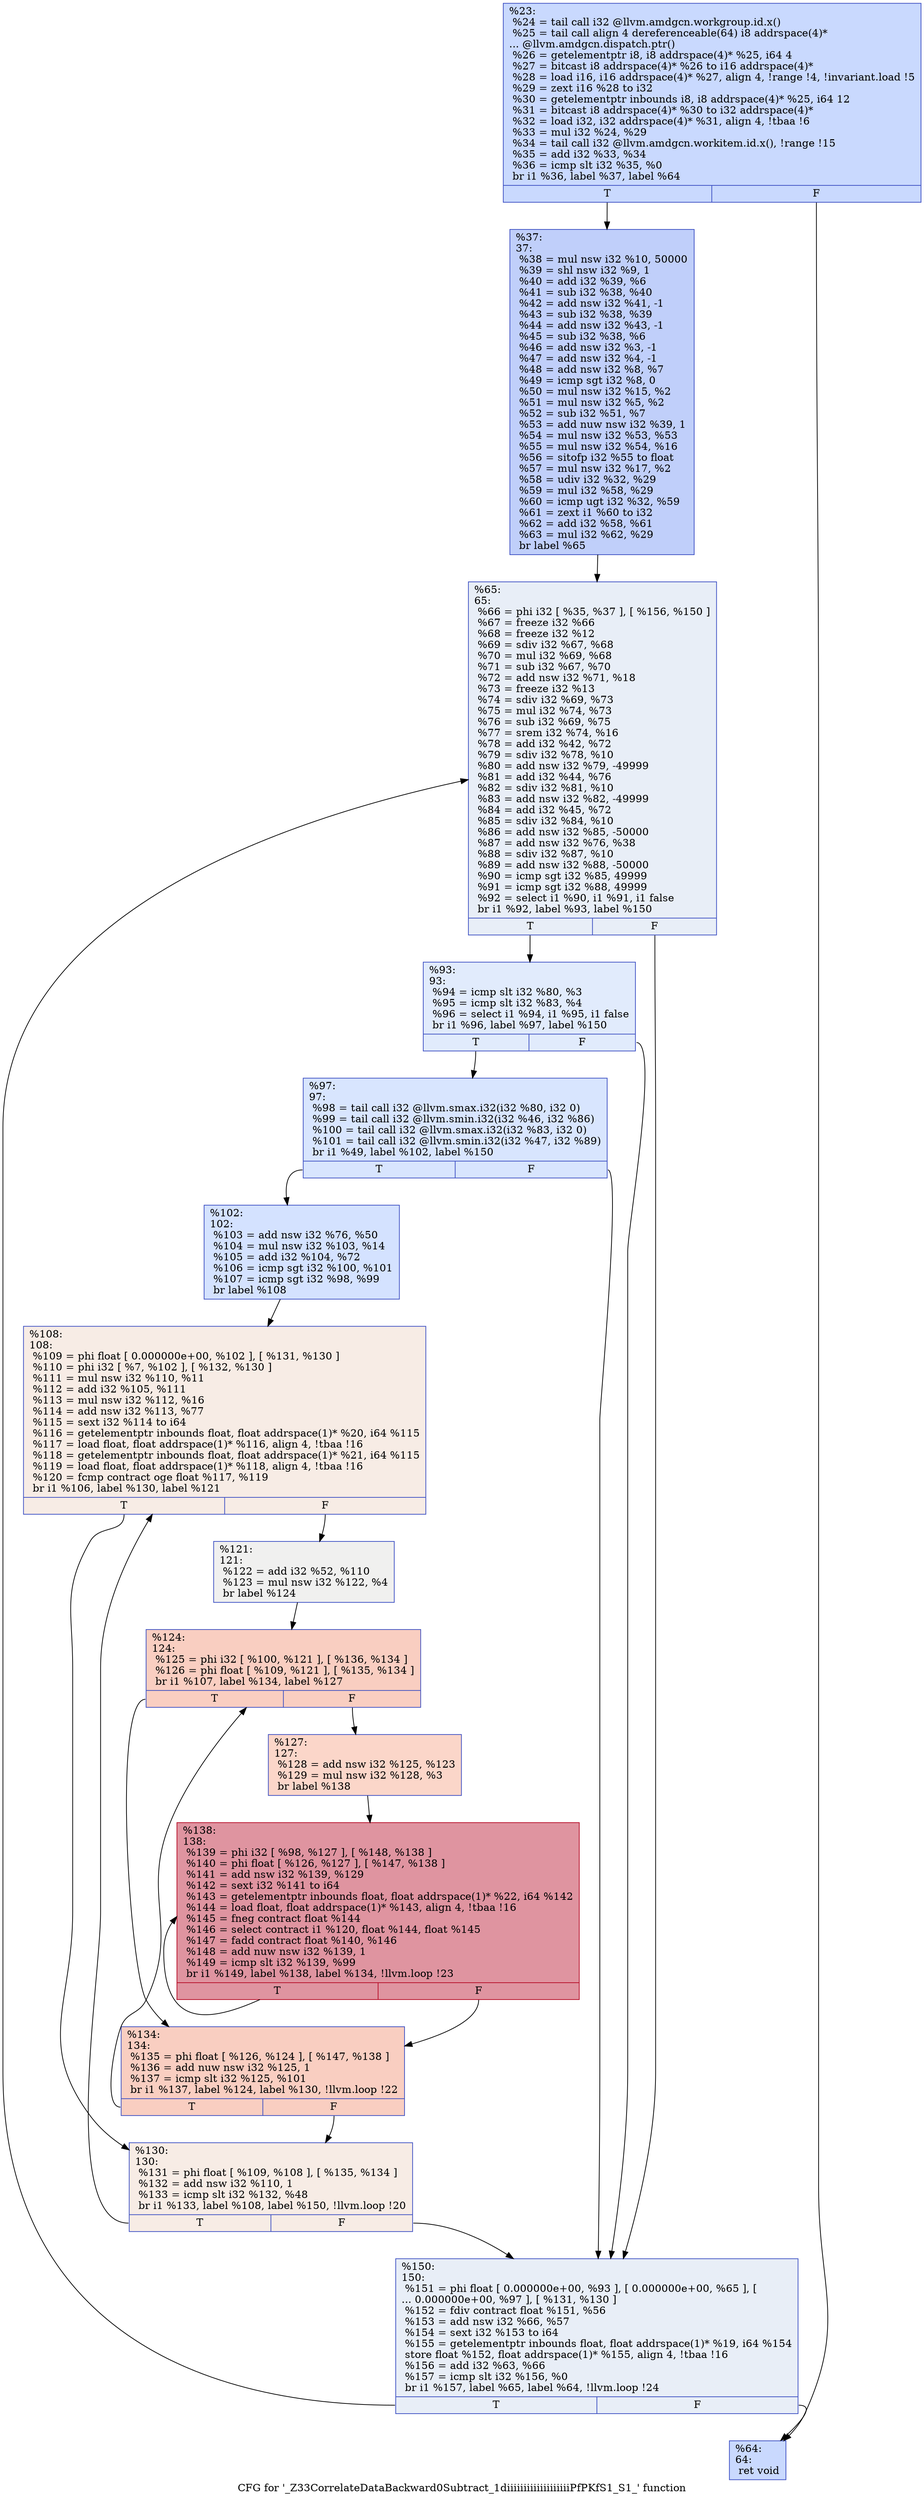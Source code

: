 digraph "CFG for '_Z33CorrelateDataBackward0Subtract_1diiiiiiiiiiiiiiiiiiiPfPKfS1_S1_' function" {
	label="CFG for '_Z33CorrelateDataBackward0Subtract_1diiiiiiiiiiiiiiiiiiiPfPKfS1_S1_' function";

	Node0x471b270 [shape=record,color="#3d50c3ff", style=filled, fillcolor="#85a8fc70",label="{%23:\l  %24 = tail call i32 @llvm.amdgcn.workgroup.id.x()\l  %25 = tail call align 4 dereferenceable(64) i8 addrspace(4)*\l... @llvm.amdgcn.dispatch.ptr()\l  %26 = getelementptr i8, i8 addrspace(4)* %25, i64 4\l  %27 = bitcast i8 addrspace(4)* %26 to i16 addrspace(4)*\l  %28 = load i16, i16 addrspace(4)* %27, align 4, !range !4, !invariant.load !5\l  %29 = zext i16 %28 to i32\l  %30 = getelementptr inbounds i8, i8 addrspace(4)* %25, i64 12\l  %31 = bitcast i8 addrspace(4)* %30 to i32 addrspace(4)*\l  %32 = load i32, i32 addrspace(4)* %31, align 4, !tbaa !6\l  %33 = mul i32 %24, %29\l  %34 = tail call i32 @llvm.amdgcn.workitem.id.x(), !range !15\l  %35 = add i32 %33, %34\l  %36 = icmp slt i32 %35, %0\l  br i1 %36, label %37, label %64\l|{<s0>T|<s1>F}}"];
	Node0x471b270:s0 -> Node0x471df70;
	Node0x471b270:s1 -> Node0x471e000;
	Node0x471df70 [shape=record,color="#3d50c3ff", style=filled, fillcolor="#7093f370",label="{%37:\l37:                                               \l  %38 = mul nsw i32 %10, 50000\l  %39 = shl nsw i32 %9, 1\l  %40 = add i32 %39, %6\l  %41 = sub i32 %38, %40\l  %42 = add nsw i32 %41, -1\l  %43 = sub i32 %38, %39\l  %44 = add nsw i32 %43, -1\l  %45 = sub i32 %38, %6\l  %46 = add nsw i32 %3, -1\l  %47 = add nsw i32 %4, -1\l  %48 = add nsw i32 %8, %7\l  %49 = icmp sgt i32 %8, 0\l  %50 = mul nsw i32 %15, %2\l  %51 = mul nsw i32 %5, %2\l  %52 = sub i32 %51, %7\l  %53 = add nuw nsw i32 %39, 1\l  %54 = mul nsw i32 %53, %53\l  %55 = mul nsw i32 %54, %16\l  %56 = sitofp i32 %55 to float\l  %57 = mul nsw i32 %17, %2\l  %58 = udiv i32 %32, %29\l  %59 = mul i32 %58, %29\l  %60 = icmp ugt i32 %32, %59\l  %61 = zext i1 %60 to i32\l  %62 = add i32 %58, %61\l  %63 = mul i32 %62, %29\l  br label %65\l}"];
	Node0x471df70 -> Node0x471f030;
	Node0x471e000 [shape=record,color="#3d50c3ff", style=filled, fillcolor="#85a8fc70",label="{%64:\l64:                                               \l  ret void\l}"];
	Node0x471f030 [shape=record,color="#3d50c3ff", style=filled, fillcolor="#cbd8ee70",label="{%65:\l65:                                               \l  %66 = phi i32 [ %35, %37 ], [ %156, %150 ]\l  %67 = freeze i32 %66\l  %68 = freeze i32 %12\l  %69 = sdiv i32 %67, %68\l  %70 = mul i32 %69, %68\l  %71 = sub i32 %67, %70\l  %72 = add nsw i32 %71, %18\l  %73 = freeze i32 %13\l  %74 = sdiv i32 %69, %73\l  %75 = mul i32 %74, %73\l  %76 = sub i32 %69, %75\l  %77 = srem i32 %74, %16\l  %78 = add i32 %42, %72\l  %79 = sdiv i32 %78, %10\l  %80 = add nsw i32 %79, -49999\l  %81 = add i32 %44, %76\l  %82 = sdiv i32 %81, %10\l  %83 = add nsw i32 %82, -49999\l  %84 = add i32 %45, %72\l  %85 = sdiv i32 %84, %10\l  %86 = add nsw i32 %85, -50000\l  %87 = add nsw i32 %76, %38\l  %88 = sdiv i32 %87, %10\l  %89 = add nsw i32 %88, -50000\l  %90 = icmp sgt i32 %85, 49999\l  %91 = icmp sgt i32 %88, 49999\l  %92 = select i1 %90, i1 %91, i1 false\l  br i1 %92, label %93, label %150\l|{<s0>T|<s1>F}}"];
	Node0x471f030:s0 -> Node0x47203b0;
	Node0x471f030:s1 -> Node0x471d9f0;
	Node0x47203b0 [shape=record,color="#3d50c3ff", style=filled, fillcolor="#bbd1f870",label="{%93:\l93:                                               \l  %94 = icmp slt i32 %80, %3\l  %95 = icmp slt i32 %83, %4\l  %96 = select i1 %94, i1 %95, i1 false\l  br i1 %96, label %97, label %150\l|{<s0>T|<s1>F}}"];
	Node0x47203b0:s0 -> Node0x47206c0;
	Node0x47203b0:s1 -> Node0x471d9f0;
	Node0x47206c0 [shape=record,color="#3d50c3ff", style=filled, fillcolor="#a7c5fe70",label="{%97:\l97:                                               \l  %98 = tail call i32 @llvm.smax.i32(i32 %80, i32 0)\l  %99 = tail call i32 @llvm.smin.i32(i32 %46, i32 %86)\l  %100 = tail call i32 @llvm.smax.i32(i32 %83, i32 0)\l  %101 = tail call i32 @llvm.smin.i32(i32 %47, i32 %89)\l  br i1 %49, label %102, label %150\l|{<s0>T|<s1>F}}"];
	Node0x47206c0:s0 -> Node0x4720e50;
	Node0x47206c0:s1 -> Node0x471d9f0;
	Node0x4720e50 [shape=record,color="#3d50c3ff", style=filled, fillcolor="#9ebeff70",label="{%102:\l102:                                              \l  %103 = add nsw i32 %76, %50\l  %104 = mul nsw i32 %103, %14\l  %105 = add i32 %104, %72\l  %106 = icmp sgt i32 %100, %101\l  %107 = icmp sgt i32 %98, %99\l  br label %108\l}"];
	Node0x4720e50 -> Node0x4721260;
	Node0x4721260 [shape=record,color="#3d50c3ff", style=filled, fillcolor="#ecd3c570",label="{%108:\l108:                                              \l  %109 = phi float [ 0.000000e+00, %102 ], [ %131, %130 ]\l  %110 = phi i32 [ %7, %102 ], [ %132, %130 ]\l  %111 = mul nsw i32 %110, %11\l  %112 = add i32 %105, %111\l  %113 = mul nsw i32 %112, %16\l  %114 = add nsw i32 %113, %77\l  %115 = sext i32 %114 to i64\l  %116 = getelementptr inbounds float, float addrspace(1)* %20, i64 %115\l  %117 = load float, float addrspace(1)* %116, align 4, !tbaa !16\l  %118 = getelementptr inbounds float, float addrspace(1)* %21, i64 %115\l  %119 = load float, float addrspace(1)* %118, align 4, !tbaa !16\l  %120 = fcmp contract oge float %117, %119\l  br i1 %106, label %130, label %121\l|{<s0>T|<s1>F}}"];
	Node0x4721260:s0 -> Node0x4721d70;
	Node0x4721260:s1 -> Node0x4722cb0;
	Node0x4722cb0 [shape=record,color="#3d50c3ff", style=filled, fillcolor="#dedcdb70",label="{%121:\l121:                                              \l  %122 = add i32 %52, %110\l  %123 = mul nsw i32 %122, %4\l  br label %124\l}"];
	Node0x4722cb0 -> Node0x4722f10;
	Node0x4722f10 [shape=record,color="#3d50c3ff", style=filled, fillcolor="#f2907270",label="{%124:\l124:                                              \l  %125 = phi i32 [ %100, %121 ], [ %136, %134 ]\l  %126 = phi float [ %109, %121 ], [ %135, %134 ]\l  br i1 %107, label %134, label %127\l|{<s0>T|<s1>F}}"];
	Node0x4722f10:s0 -> Node0x4722fd0;
	Node0x4722f10:s1 -> Node0x4723230;
	Node0x4723230 [shape=record,color="#3d50c3ff", style=filled, fillcolor="#f6a38570",label="{%127:\l127:                                              \l  %128 = add nsw i32 %125, %123\l  %129 = mul nsw i32 %128, %3\l  br label %138\l}"];
	Node0x4723230 -> Node0x471f180;
	Node0x4721d70 [shape=record,color="#3d50c3ff", style=filled, fillcolor="#ecd3c570",label="{%130:\l130:                                              \l  %131 = phi float [ %109, %108 ], [ %135, %134 ]\l  %132 = add nsw i32 %110, 1\l  %133 = icmp slt i32 %132, %48\l  br i1 %133, label %108, label %150, !llvm.loop !20\l|{<s0>T|<s1>F}}"];
	Node0x4721d70:s0 -> Node0x4721260;
	Node0x4721d70:s1 -> Node0x471d9f0;
	Node0x4722fd0 [shape=record,color="#3d50c3ff", style=filled, fillcolor="#f2907270",label="{%134:\l134:                                              \l  %135 = phi float [ %126, %124 ], [ %147, %138 ]\l  %136 = add nuw nsw i32 %125, 1\l  %137 = icmp slt i32 %125, %101\l  br i1 %137, label %124, label %130, !llvm.loop !22\l|{<s0>T|<s1>F}}"];
	Node0x4722fd0:s0 -> Node0x4722f10;
	Node0x4722fd0:s1 -> Node0x4721d70;
	Node0x471f180 [shape=record,color="#b70d28ff", style=filled, fillcolor="#b70d2870",label="{%138:\l138:                                              \l  %139 = phi i32 [ %98, %127 ], [ %148, %138 ]\l  %140 = phi float [ %126, %127 ], [ %147, %138 ]\l  %141 = add nsw i32 %139, %129\l  %142 = sext i32 %141 to i64\l  %143 = getelementptr inbounds float, float addrspace(1)* %22, i64 %142\l  %144 = load float, float addrspace(1)* %143, align 4, !tbaa !16\l  %145 = fneg contract float %144\l  %146 = select contract i1 %120, float %144, float %145\l  %147 = fadd contract float %140, %146\l  %148 = add nuw nsw i32 %139, 1\l  %149 = icmp slt i32 %139, %99\l  br i1 %149, label %138, label %134, !llvm.loop !23\l|{<s0>T|<s1>F}}"];
	Node0x471f180:s0 -> Node0x471f180;
	Node0x471f180:s1 -> Node0x4722fd0;
	Node0x471d9f0 [shape=record,color="#3d50c3ff", style=filled, fillcolor="#cbd8ee70",label="{%150:\l150:                                              \l  %151 = phi float [ 0.000000e+00, %93 ], [ 0.000000e+00, %65 ], [\l... 0.000000e+00, %97 ], [ %131, %130 ]\l  %152 = fdiv contract float %151, %56\l  %153 = add nsw i32 %66, %57\l  %154 = sext i32 %153 to i64\l  %155 = getelementptr inbounds float, float addrspace(1)* %19, i64 %154\l  store float %152, float addrspace(1)* %155, align 4, !tbaa !16\l  %156 = add i32 %63, %66\l  %157 = icmp slt i32 %156, %0\l  br i1 %157, label %65, label %64, !llvm.loop !24\l|{<s0>T|<s1>F}}"];
	Node0x471d9f0:s0 -> Node0x471f030;
	Node0x471d9f0:s1 -> Node0x471e000;
}
